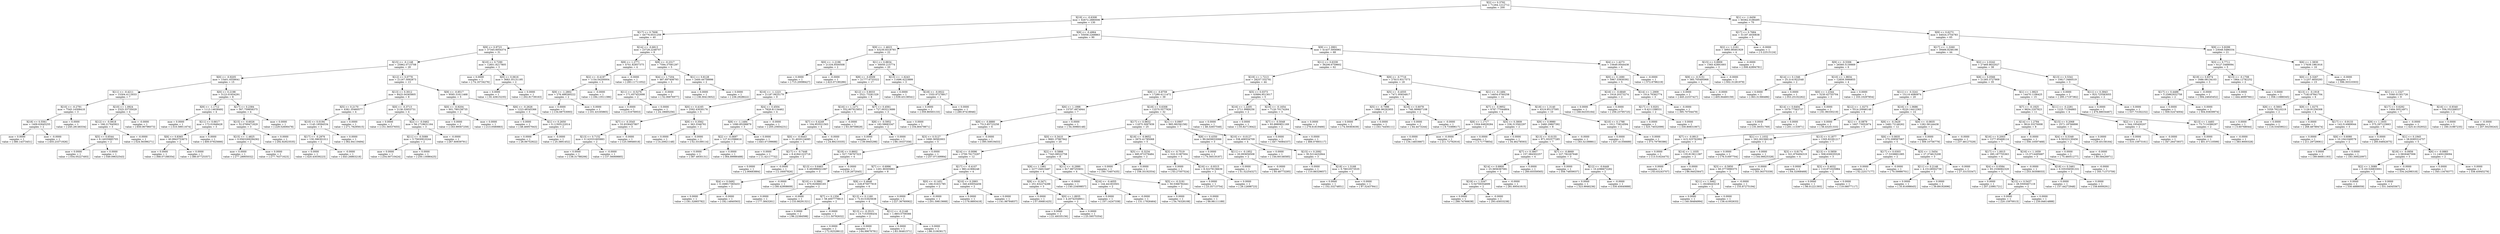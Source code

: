 digraph Tree {
0 [label="X[2] <= 0.3792\nmse = 71264.1212712\nsamples = 200", shape="box"] ;
1 [label="X[19] <= -0.6308\nmse = 62672.2880006\nsamples = 130", shape="box"] ;
0 -> 1 ;
2 [label="X[17] <= 0.7608\nmse = 44776.6531259\nsamples = 40", shape="box"] ;
1 -> 2 ;
3 [label="X[9] <= 0.9723\nmse = 37345.6054374\nsamples = 31", shape="box"] ;
2 -> 3 ;
4 [label="X[15] <= -0.1148\nmse = 25962.0715708\nsamples = 28", shape="box"] ;
3 -> 4 ;
5 [label="X[0] <= -0.9205\nmse = 15401.6559041\nsamples = 15", shape="box"] ;
4 -> 5 ;
6 [label="X[11] <= -0.4211\nmse = 15304.4113033\nsamples = 7", shape="box"] ;
5 -> 6 ;
7 [label="X[10] <= -0.2791\nmse = 7545.14308418\nsamples = 3", shape="box"] ;
6 -> 7 ;
8 [label="X[18] <= 0.5561\nmse = 1409.62645255\nsamples = 2", shape="box"] ;
7 -> 8 ;
9 [label="mse = 0.0000\nsamples = 1\nvalue = [-380.14373451]", shape="box"] ;
8 -> 9 ;
10 [label="mse = -0.0000\nsamples = 1\nvalue = [-455.23371926]", shape="box"] ;
8 -> 10 ;
11 [label="mse = 0.0000\nsamples = 1\nvalue = [-245.28146334]", shape="box"] ;
7 -> 11 ;
12 [label="X[10] <= 1.0924\nmse = 2325.33735029\nsamples = 4", shape="box"] ;
6 -> 12 ;
13 [label="X[12] <= -0.0818\nmse = 166.217645921\nsamples = 3", shape="box"] ;
12 -> 13 ;
14 [label="X[5] <= 0.6544\nmse = 6.14035885705\nsamples = 2", shape="box"] ;
13 -> 14 ;
15 [label="mse = 0.0000\nsamples = 1\nvalue = [-554.05227493]", shape="box"] ;
14 -> 15 ;
16 [label="mse = 0.0000\nsamples = 1\nvalue = [-549.09632543]", shape="box"] ;
14 -> 16 ;
17 [label="mse = -0.0000\nsamples = 1\nvalue = [-524.56396271]", shape="box"] ;
13 -> 17 ;
18 [label="mse = -0.0000\nsamples = 1\nvalue = [-650.90796073]", shape="box"] ;
12 -> 18 ;
19 [label="X[0] <= 0.2198\nmse = 3123.01654291\nsamples = 8", shape="box"] ;
5 -> 19 ;
20 [label="X[9] <= -1.1712\nmse = 1113.14638492\nsamples = 4", shape="box"] ;
19 -> 20 ;
21 [label="mse = 0.0000\nsamples = 1\nvalue = [-310.58911674]", shape="box"] ;
20 -> 21 ;
22 [label="X[11] <= 0.6617\nmse = 173.01848428\nsamples = 3", shape="box"] ;
20 -> 22 ;
23 [label="X[6] <= 0.8365\nmse = 40.9943753673\nsamples = 2", shape="box"] ;
22 -> 23 ;
24 [label="mse = 0.0000\nsamples = 1\nvalue = [-368.07188354]", shape="box"] ;
23 -> 24 ;
25 [label="mse = 0.0000\nsamples = 1\nvalue = [-380.87725357]", shape="box"] ;
23 -> 25 ;
26 [label="mse = 0.0000\nsamples = 1\nvalue = [-400.07925666]", shape="box"] ;
22 -> 26 ;
27 [label="X[17] <= 0.2384\nmse = 567.759858375\nsamples = 4", shape="box"] ;
19 -> 27 ;
28 [label="X[15] <= -0.6026\nmse = 52.0769471829\nsamples = 3", shape="box"] ;
27 -> 28 ;
29 [label="X[15] <= -1.4825\nmse = 0.0563269294362\nsamples = 2", shape="box"] ;
28 -> 29 ;
30 [label="mse = 0.0000\nsamples = 1\nvalue = [-277.28905032]", shape="box"] ;
29 -> 30 ;
31 [label="mse = 0.0000\nsamples = 1\nvalue = [-277.76371623]", shape="box"] ;
29 -> 31 ;
32 [label="mse = 0.0000\nsamples = 1\nvalue = [-292.82923535]", shape="box"] ;
28 -> 32 ;
33 [label="mse = 0.0000\nsamples = 1\nvalue = [-229.52606478]", shape="box"] ;
27 -> 33 ;
34 [label="X[12] <= 0.0778\nmse = 21167.3092873\nsamples = 13", shape="box"] ;
4 -> 34 ;
35 [label="X[13] <= 0.3012\nmse = 8425.04365805\nsamples = 8", shape="box"] ;
34 -> 35 ;
36 [label="X[5] <= 0.2170\nmse = 4381.35460577\nsamples = 4", shape="box"] ;
35 -> 36 ;
37 [label="X[10] <= 0.0194\nmse = 1145.18594534\nsamples = 3", shape="box"] ;
36 -> 37 ;
38 [label="X[17] <= -0.2976\nmse = 130.396301011\nsamples = 2", shape="box"] ;
37 -> 38 ;
39 [label="mse = 0.0000\nsamples = 1\nvalue = [-420.43039223]", shape="box"] ;
38 -> 39 ;
40 [label="mse = -0.0000\nsamples = 1\nvalue = [-443.26863218]", shape="box"] ;
38 -> 40 ;
41 [label="mse = 0.0000\nsamples = 1\nvalue = [-362.84119494]", shape="box"] ;
37 -> 41 ;
42 [label="mse = 0.0000\nsamples = 1\nvalue = [-271.78295615]", shape="box"] ;
36 -> 42 ;
43 [label="X[0] <= -0.3713\nmse = 2136.32653731\nsamples = 4", shape="box"] ;
35 -> 43 ;
44 [label="mse = 0.0000\nsamples = 1\nvalue = [-151.56537655]", shape="box"] ;
43 -> 44 ;
45 [label="X[2] <= -0.0462\nmse = 56.1718631164\nsamples = 3", shape="box"] ;
43 -> 45 ;
46 [label="X[11] <= -0.5089\nmse = 3.75630910244\nsamples = 2", shape="box"] ;
45 -> 46 ;
47 [label="mse = 0.0000\nsamples = 1\nvalue = [-254.00710424]", shape="box"] ;
46 -> 47 ;
48 [label="mse = 0.0000\nsamples = 1\nvalue = [-250.13086425]", shape="box"] ;
46 -> 48 ;
49 [label="mse = -0.0000\nsamples = 1\nvalue = [-267.60939791]", shape="box"] ;
45 -> 49 ;
50 [label="X[9] <= -0.8517\nmse = 9595.31611468\nsamples = 5", shape="box"] ;
34 -> 50 ;
51 [label="X[0] <= -0.9204\nmse = 601.780158735\nsamples = 2", shape="box"] ;
50 -> 51 ;
52 [label="mse = 0.0000\nsamples = 1\nvalue = [-163.99567259]", shape="box"] ;
51 -> 52 ;
53 [label="mse = 0.0000\nsamples = 1\nvalue = [-213.0580883]", shape="box"] ;
51 -> 53 ;
54 [label="X[6] <= -0.2626\nmse = 1223.48345366\nsamples = 3", shape="box"] ;
50 -> 54 ;
55 [label="mse = 0.0000\nsamples = 1\nvalue = [-48.46957643]", shape="box"] ;
54 -> 55 ;
56 [label="X[1] <= 0.2650\nmse = 0.11505122014\nsamples = 2", shape="box"] ;
54 -> 56 ;
57 [label="mse = 0.0000\nsamples = 1\nvalue = [ 26.06752922]", shape="box"] ;
56 -> 57 ;
58 [label="mse = -0.0000\nsamples = 1\nvalue = [ 25.3891452]", shape="box"] ;
56 -> 58 ;
59 [label="X[10] <= 0.7290\nmse = 12851.8217805\nsamples = 3", shape="box"] ;
3 -> 59 ;
60 [label="mse = 0.0000\nsamples = 1\nvalue = [-74.16734276]", shape="box"] ;
59 -> 60 ;
61 [label="X[0] <= 0.0616\nmse = 3683.35131195\nsamples = 2", shape="box"] ;
59 -> 61 ;
62 [label="mse = 0.0000\nsamples = 1\nvalue = [ 81.43615235]", shape="box"] ;
61 -> 62 ;
63 [label="mse = 0.0000\nsamples = 1\nvalue = [ 202.81739163]", shape="box"] ;
61 -> 63 ;
64 [label="X[14] <= -0.6813\nmse = 23728.2248707\nsamples = 9", shape="box"] ;
2 -> 64 ;
65 [label="X[8] <= 1.2771\nmse = 4701.82857375\nsamples = 4", shape="box"] ;
64 -> 65 ;
66 [label="X[2] <= -0.4197\nmse = 1154.54200004\nsamples = 3", shape="box"] ;
65 -> 66 ;
67 [label="X[9] <= -1.2802\nmse = 276.488260222\nsamples = 2", shape="box"] ;
66 -> 67 ;
68 [label="mse = 0.0000\nsamples = 1\nvalue = [-134.68753093]", shape="box"] ;
67 -> 68 ;
69 [label="mse = 0.0000\nsamples = 1\nvalue = [-101.43165865]", shape="box"] ;
67 -> 69 ;
70 [label="mse = -0.0000\nsamples = 1\nvalue = [-184.13511386]", shape="box"] ;
66 -> 70 ;
71 [label="mse = -0.0000\nsamples = 1\nvalue = [-283.11711052]", shape="box"] ;
65 -> 71 ;
72 [label="X[8] <= -0.2317\nmse = 7594.37091297\nsamples = 5", shape="box"] ;
64 -> 72 ;
73 [label="X[4] <= 1.7204\nmse = 487.697408793\nsamples = 3", shape="box"] ;
72 -> 73 ;
74 [label="X[11] <= -0.5276\nmse = 171.657452698\nsamples = 2", shape="box"] ;
73 -> 74 ;
75 [label="mse = 0.0000\nsamples = 1\nvalue = [-2.01676953]", shape="box"] ;
74 -> 75 ;
76 [label="mse = 0.0000\nsamples = 1\nvalue = [ 24.18685256]", shape="box"] ;
74 -> 76 ;
77 [label="mse = -0.0000\nsamples = 1\nvalue = [ 52.06876977]", shape="box"] ;
73 -> 77 ;
78 [label="X[1] <= 0.8128\nmse = 2400.44758996\nsamples = 2", shape="box"] ;
72 -> 78 ;
79 [label="mse = 0.0000\nsamples = 1\nvalue = [ 138.30413652]", shape="box"] ;
78 -> 79 ;
80 [label="mse = 0.0000\nsamples = 1\nvalue = [ 236.2928622]", shape="box"] ;
78 -> 80 ;
81 [label="X[8] <= -0.4964\nmse = 55058.2268863\nsamples = 90", shape="box"] ;
1 -> 81 ;
82 [label="X[9] <= -1.4623\nmse = 43230.8318793\nsamples = 22", shape="box"] ;
81 -> 82 ;
83 [label="X[0] <= -1.2196\nmse = 21334.8500508\nsamples = 2", shape="box"] ;
82 -> 83 ;
84 [label="mse = 0.0000\nsamples = 1\nvalue = [-715.20098427]", shape="box"] ;
83 -> 84 ;
85 [label="mse = -0.0000\nsamples = 1\nvalue = [-423.07190286]", shape="box"] ;
83 -> 85 ;
86 [label="X[1] <= 0.8834\nmse = 30050.215774\nsamples = 20", shape="box"] ;
82 -> 86 ;
87 [label="X[8] <= -0.8509\nmse = 21777.6733322\nsamples = 17", shape="box"] ;
86 -> 87 ;
88 [label="X[16] <= -1.1223\nmse = 21187.0625179\nsamples = 9", shape="box"] ;
87 -> 88 ;
89 [label="X[0] <= 0.4165\nmse = 2592.43030176\nsamples = 5", shape="box"] ;
88 -> 89 ;
90 [label="X[7] <= -0.3545\nmse = 33.9336457807\nsamples = 3", shape="box"] ;
89 -> 90 ;
91 [label="X[13] <= 0.7152\nmse = 0.143331605883\nsamples = 2", shape="box"] ;
90 -> 91 ;
92 [label="mse = 0.0000\nsamples = 1\nvalue = [-138.31788206]", shape="box"] ;
91 -> 92 ;
93 [label="mse = -0.0000\nsamples = 1\nvalue = [-137.56069885]", shape="box"] ;
91 -> 93 ;
94 [label="mse = -0.0000\nsamples = 1\nvalue = [-125.59946018]", shape="box"] ;
90 -> 94 ;
95 [label="X[9] <= 0.3562\nmse = 363.3346761\nsamples = 2", shape="box"] ;
89 -> 95 ;
96 [label="mse = 0.0000\nsamples = 1\nvalue = [-14.20921148]", shape="box"] ;
95 -> 96 ;
97 [label="mse = -0.0000\nsamples = 1\nvalue = [-52.33189114]", shape="box"] ;
95 -> 97 ;
98 [label="X[4] <= 0.4504\nmse = 7828.81134462\nsamples = 4", shape="box"] ;
88 -> 98 ;
99 [label="X[8] <= -1.1484\nmse = 1090.85298879\nsamples = 3", shape="box"] ;
98 -> 99 ;
100 [label="X[2] <= -0.0697\nmse = 127.612586616\nsamples = 2", shape="box"] ;
99 -> 100 ;
101 [label="mse = 0.0000\nsamples = 1\nvalue = [-387.4930131]", shape="box"] ;
100 -> 101 ;
102 [label="mse = 0.0000\nsamples = 1\nvalue = [-364.89986488]", shape="box"] ;
100 -> 102 ;
103 [label="mse = 0.0000\nsamples = 1\nvalue = [-443.47199688]", shape="box"] ;
99 -> 103 ;
104 [label="mse = -0.0000\nsamples = 1\nvalue = [-205.25604231]", shape="box"] ;
98 -> 104 ;
105 [label="X[12] <= 0.8033\nmse = 2521.73281329\nsamples = 8", shape="box"] ;
87 -> 105 ;
106 [label="X[16] <= 1.1271\nmse = 552.807915853\nsamples = 5", shape="box"] ;
105 -> 106 ;
107 [label="X[7] <= 0.4249\nmse = 104.953521563\nsamples = 4", shape="box"] ;
106 -> 107 ;
108 [label="X[0] <= -0.6443\nmse = 31.4020124085\nsamples = 3", shape="box"] ;
107 -> 108 ;
109 [label="mse = 0.0000\nsamples = 1\nvalue = [ 11.42117732]", shape="box"] ;
108 -> 109 ;
110 [label="X[17] <= -0.7448\nmse = 6.41841223716\nsamples = 2", shape="box"] ;
108 -> 110 ;
111 [label="mse = 0.0000\nsamples = 1\nvalue = [ 2.90683884]", shape="box"] ;
110 -> 111 ;
112 [label="mse = -0.0000\nsamples = 1\nvalue = [-2.16007826]", shape="box"] ;
110 -> 112 ;
113 [label="mse = -0.0000\nsamples = 1\nvalue = [ 24.89210335]", shape="box"] ;
107 -> 113 ;
114 [label="mse = -0.0000\nsamples = 1\nvalue = [ 63.39708829]", shape="box"] ;
106 -> 114 ;
115 [label="X[7] <= 0.4561\nmse = 727.003213686\nsamples = 3", shape="box"] ;
105 -> 115 ;
116 [label="X[8] <= -0.5952\nmse = 183.58683347\nsamples = 2", shape="box"] ;
115 -> 116 ;
117 [label="mse = 0.0000\nsamples = 1\nvalue = [-39.0945298]", shape="box"] ;
116 -> 117 ;
118 [label="mse = 0.0000\nsamples = 1\nvalue = [-66.19337358]", shape="box"] ;
116 -> 118 ;
119 [label="mse = 0.0000\nsamples = 1\nvalue = [-104.80479871]", shape="box"] ;
115 -> 119 ;
120 [label="X[13] <= -1.6243\nmse = 11696.4223899\nsamples = 3", shape="box"] ;
86 -> 120 ;
121 [label="mse = 0.0000\nsamples = 1\nvalue = [-539.43138541]", shape="box"] ;
120 -> 121 ;
122 [label="X[18] <= -0.0022\nmse = 1555.97278917\nsamples = 2", shape="box"] ;
120 -> 122 ;
123 [label="mse = 0.0000\nsamples = 1\nvalue = [-359.86583133]", shape="box"] ;
122 -> 123 ;
124 [label="mse = 0.0000\nsamples = 1\nvalue = [-280.97418946]", shape="box"] ;
122 -> 124 ;
125 [label="X[9] <= 1.0901\nmse = 41437.5956961\nsamples = 68", shape="box"] ;
81 -> 125 ;
126 [label="X[11] <= 0.6339\nmse = 36206.6759602\nsamples = 62", shape="box"] ;
125 -> 126 ;
127 [label="X[19] <= 1.7213\nmse = 28257.532781\nsamples = 44", shape="box"] ;
126 -> 127 ;
128 [label="X[9] <= -0.8759\nmse = 17289.4111472\nsamples = 39", shape="box"] ;
127 -> 128 ;
129 [label="X[6] <= 1.1998\nmse = 15707.4974944\nsamples = 7", shape="box"] ;
128 -> 129 ;
130 [label="X[9] <= -0.8880\nmse = 7513.85723258\nsamples = 6", shape="box"] ;
129 -> 130 ;
131 [label="X[3] <= 0.5127\nmse = 1690.36582003\nsamples = 5", shape="box"] ;
130 -> 131 ;
132 [label="X[18] <= 0.8602\nmse = 527.736767323\nsamples = 4", shape="box"] ;
131 -> 132 ;
133 [label="X[13] <= 0.6463\nmse = 0.492996021087\nsamples = 3", shape="box"] ;
132 -> 133 ;
134 [label="X[4] <= 0.0492\nmse = 0.168817365433\nsamples = 2", shape="box"] ;
133 -> 134 ;
135 [label="mse = 0.0000\nsamples = 1\nvalue = [-181.32665782]", shape="box"] ;
134 -> 135 ;
136 [label="mse = -0.0000\nsamples = 1\nvalue = [-182.14840563]", shape="box"] ;
134 -> 136 ;
137 [label="mse = -0.0000\nsamples = 1\nvalue = [-180.42908609]", shape="box"] ;
133 -> 137 ;
138 [label="mse = -0.0000\nsamples = 1\nvalue = [-128.2672045]", shape="box"] ;
132 -> 138 ;
139 [label="mse = 0.0000\nsamples = 1\nvalue = [-257.07149984]", shape="box"] ;
131 -> 139 ;
140 [label="mse = -0.0000\nsamples = 1\nvalue = [-395.50919453]", shape="box"] ;
130 -> 140 ;
141 [label="mse = 0.0000\nsamples = 1\nvalue = [ 54.30960148]", shape="box"] ;
129 -> 141 ;
142 [label="X[18] <= 0.6308\nmse = 12570.5577926\nsamples = 32", shape="box"] ;
128 -> 142 ;
143 [label="X[17] <= 0.9832\nmse = 11875.3097939\nsamples = 25", shape="box"] ;
142 -> 143 ;
144 [label="X[0] <= 0.3410\nmse = 9681.37967942\nsamples = 20", shape="box"] ;
143 -> 144 ;
145 [label="X[14] <= -0.0096\nmse = 2700.76173297\nsamples = 12", shape="box"] ;
144 -> 145 ;
146 [label="X[7] <= -0.6996\nmse = 1201.90305883\nsamples = 8", shape="box"] ;
145 -> 146 ;
147 [label="X[10] <= 0.3862\nmse = 470.920660165\nsamples = 2", shape="box"] ;
146 -> 147 ;
148 [label="mse = 0.0000\nsamples = 1\nvalue = [-177.3843261]", shape="box"] ;
147 -> 148 ;
149 [label="mse = -0.0000\nsamples = 1\nvalue = [-133.98291321]", shape="box"] ;
147 -> 149 ;
150 [label="X[8] <= 0.4846\nmse = 228.875977919\nsamples = 6", shape="box"] ;
146 -> 150 ;
151 [label="X[7] <= 0.1356\nmse = 58.4007779813\nsamples = 2", shape="box"] ;
150 -> 151 ;
152 [label="mse = 0.0000\nsamples = 1\nvalue = [-96.22384598]", shape="box"] ;
151 -> 152 ;
153 [label="mse = -0.0000\nsamples = 1\nvalue = [-111.50792632]", shape="box"] ;
151 -> 153 ;
154 [label="X[13] <= 0.1160\nmse = 72.6131825638\nsamples = 4", shape="box"] ;
150 -> 154 ;
155 [label="X[13] <= -0.3515\nmse = 15.7153506434\nsamples = 2", shape="box"] ;
154 -> 155 ;
156 [label="mse = 0.0000\nsamples = 1\nvalue = [-72.92528612]", shape="box"] ;
155 -> 156 ;
157 [label="mse = 0.0000\nsamples = 1\nvalue = [-64.99676781]", shape="box"] ;
155 -> 157 ;
158 [label="X[11] <= -0.2148\nmse = 1.88515709366\nsamples = 2", shape="box"] ;
154 -> 158 ;
159 [label="mse = 0.0000\nsamples = 1\nvalue = [-83.56461571]", shape="box"] ;
158 -> 159 ;
160 [label="mse = 0.0000\nsamples = 1\nvalue = [-86.31063617]", shape="box"] ;
158 -> 160 ;
161 [label="X[17] <= -0.4107\nmse = 983.41906248\nsamples = 4", shape="box"] ;
145 -> 161 ;
162 [label="X[0] <= -0.1451\nmse = 166.01631785\nsamples = 2", shape="box"] ;
161 -> 162 ;
163 [label="mse = 0.0000\nsamples = 1\nvalue = [-227.36760062]", shape="box"] ;
162 -> 163 ;
164 [label="mse = -0.0000\nsamples = 1\nvalue = [-201.59813668]", shape="box"] ;
162 -> 164 ;
165 [label="X[10] <= 0.2993\nmse = 340.430054456\nsamples = 2", shape="box"] ;
161 -> 165 ;
166 [label="mse = 0.0000\nsamples = 1\nvalue = [-178.8893418]", shape="box"] ;
165 -> 166 ;
167 [label="mse = 0.0000\nsamples = 1\nvalue = [-141.98784837]", shape="box"] ;
165 -> 167 ;
168 [label="X[2] <= -0.5866\nmse = 7343.08522758\nsamples = 8", shape="box"] ;
144 -> 168 ;
169 [label="X[8] <= 1.1981\nmse = 2277.04915487\nsamples = 4", shape="box"] ;
168 -> 169 ;
170 [label="X[8] <= -0.3471\nmse = 251.632274288\nsamples = 3", shape="box"] ;
169 -> 170 ;
171 [label="mse = 0.0000\nsamples = 1\nvalue = [-57.00681425]", shape="box"] ;
170 -> 171 ;
172 [label="X[0] <= 1.8935\nmse = 4.20742548911\nsamples = 2", shape="box"] ;
170 -> 172 ;
173 [label="mse = 0.0000\nsamples = 1\nvalue = [-21.49335156]", shape="box"] ;
172 -> 173 ;
174 [label="mse = 0.0000\nsamples = 1\nvalue = [-25.59575354]", shape="box"] ;
172 -> 174 ;
175 [label="mse = -0.0000\nsamples = 1\nvalue = [-140.23409857]", shape="box"] ;
169 -> 175 ;
176 [label="X[11] <= -0.2990\nmse = 917.987255831\nsamples = 4", shape="box"] ;
168 -> 176 ;
177 [label="X[16] <= -0.4055\nmse = 144.441833501\nsamples = 2", shape="box"] ;
176 -> 177 ;
178 [label="mse = 0.0000\nsamples = 1\nvalue = [ 107.14247338]", shape="box"] ;
177 -> 178 ;
179 [label="mse = -0.0000\nsamples = 1\nvalue = [ 131.17926464]", shape="box"] ;
177 -> 179 ;
180 [label="X[5] <= -0.3191\nmse = 50.5366782441\nsamples = 2", shape="box"] ;
176 -> 180 ;
181 [label="mse = 0.0000\nsamples = 1\nvalue = [ 54.76328108]", shape="box"] ;
180 -> 181 ;
182 [label="mse = 0.0000\nsamples = 1\nvalue = [ 68.98111189]", shape="box"] ;
180 -> 182 ;
183 [label="X[18] <= -0.9652\nmse = 2670.41785068\nsamples = 5", shape="box"] ;
143 -> 183 ;
184 [label="X[5] <= -0.3234\nmse = 685.972378484\nsamples = 2", shape="box"] ;
183 -> 184 ;
185 [label="mse = 0.0000\nsamples = 1\nvalue = [ 160.73407435]", shape="box"] ;
184 -> 185 ;
186 [label="mse = 0.0000\nsamples = 1\nvalue = [ 108.35192554]", shape="box"] ;
184 -> 186 ;
187 [label="X[3] <= -0.7519\nmse = 310.31387004\nsamples = 3", shape="box"] ;
183 -> 187 ;
188 [label="mse = 0.0000\nsamples = 1\nvalue = [ 63.27507524]", shape="box"] ;
187 -> 188 ;
189 [label="X[16] <= -0.9315\nmse = 8.32279136639\nsamples = 2", shape="box"] ;
187 -> 189 ;
190 [label="mse = 0.0000\nsamples = 1\nvalue = [ 23.35713754]", shape="box"] ;
189 -> 190 ;
191 [label="mse = 0.0000\nsamples = 1\nvalue = [ 29.12698723]", shape="box"] ;
189 -> 191 ;
192 [label="X[1] <= 0.0907\nmse = 885.082561582\nsamples = 7", shape="box"] ;
142 -> 192 ;
193 [label="X[8] <= 0.4350\nmse = 89.9459033066\nsamples = 3", shape="box"] ;
192 -> 193 ;
194 [label="mse = 0.0000\nsamples = 1\nvalue = [ 74.56519187]", shape="box"] ;
193 -> 194 ;
195 [label="X[11] <= -0.1952\nmse = 20.093656508\nsamples = 2", shape="box"] ;
193 -> 195 ;
196 [label="mse = 0.0000\nsamples = 1\nvalue = [ 51.52254327]", shape="box"] ;
195 -> 196 ;
197 [label="mse = -0.0000\nsamples = 1\nvalue = [ 60.48773295]", shape="box"] ;
195 -> 197 ;
198 [label="X[10] <= -0.0127\nmse = 338.406534709\nsamples = 4", shape="box"] ;
192 -> 198 ;
199 [label="mse = 0.0000\nsamples = 1\nvalue = [ 144.60146585]", shape="box"] ;
198 -> 199 ;
200 [label="X[15] <= 0.2092\nmse = 30.5214432844\nsamples = 3", shape="box"] ;
198 -> 200 ;
201 [label="mse = 0.0000\nsamples = 1\nvalue = [ 110.88329657]", shape="box"] ;
200 -> 201 ;
202 [label="X[18] <= 1.3168\nmse = 5.78010573535\nsamples = 2", shape="box"] ;
200 -> 202 ;
203 [label="mse = 0.0000\nsamples = 1\nvalue = [ 102.33274851]", shape="box"] ;
202 -> 203 ;
204 [label="mse = 0.0000\nsamples = 1\nvalue = [ 97.52437841]", shape="box"] ;
202 -> 204 ;
205 [label="X[5] <= 0.0373\nmse = 43994.9513017\nsamples = 5", shape="box"] ;
127 -> 205 ;
206 [label="X[16] <= 1.2205\nmse = 2711.9989256\nsamples = 2", shape="box"] ;
205 -> 206 ;
207 [label="mse = 0.0000\nsamples = 1\nvalue = [ 48.32657548]", shape="box"] ;
206 -> 207 ;
208 [label="mse = 0.0000\nsamples = 1\nvalue = [-55.82713642]", shape="box"] ;
206 -> 208 ;
209 [label="X[10] <= -0.1654\nmse = 7120.70174264\nsamples = 3", shape="box"] ;
205 -> 209 ;
210 [label="X[7] <= -0.5048\nmse = 83.8880851169\nsamples = 2", shape="box"] ;
209 -> 210 ;
211 [label="mse = 0.0000\nsamples = 1\nvalue = [ 447.76084337]", shape="box"] ;
210 -> 211 ;
212 [label="mse = 0.0000\nsamples = 1\nvalue = [ 466.07893117]", shape="box"] ;
210 -> 212 ;
213 [label="mse = 0.0000\nsamples = 1\nvalue = [ 278.61819466]", shape="box"] ;
209 -> 213 ;
214 [label="X[9] <= -0.7716\nmse = 27815.9317573\nsamples = 18", shape="box"] ;
126 -> 214 ;
215 [label="X[5] <= -0.4555\nmse = 7471.95834817\nsamples = 4", shape="box"] ;
214 -> 215 ;
216 [label="X[5] <= -0.7096\nmse = 1986.96292955\nsamples = 2", shape="box"] ;
215 -> 216 ;
217 [label="mse = 0.0000\nsamples = 1\nvalue = [-74.59383639]", shape="box"] ;
216 -> 217 ;
218 [label="mse = 0.0000\nsamples = 1\nvalue = [-163.74456111]", shape="box"] ;
216 -> 218 ;
219 [label="X[16] <= 0.6078\nmse = 748.389807108\nsamples = 2", shape="box"] ;
215 -> 219 ;
220 [label="mse = 0.0000\nsamples = 1\nvalue = [ 64.4473244]", shape="box"] ;
219 -> 220 ;
221 [label="mse = -0.0000\nsamples = 1\nvalue = [ 9.73389617]", shape="box"] ;
219 -> 221 ;
222 [label="X[1] <= -0.1484\nmse = 14654.0760258\nsamples = 14", shape="box"] ;
214 -> 222 ;
223 [label="X[7] <= -0.9952\nmse = 6787.77044804\nsamples = 4", shape="box"] ;
222 -> 223 ;
224 [label="X[8] <= 1.1717\nmse = 1504.64829284\nsamples = 2", shape="box"] ;
223 -> 224 ;
225 [label="mse = 0.0000\nsamples = 1\nvalue = [ 134.14833667]", shape="box"] ;
224 -> 225 ;
226 [label="mse = -0.0000\nsamples = 1\nvalue = [ 211.72792916]", shape="box"] ;
224 -> 226 ;
227 [label="X[5] <= 0.3809\nmse = 236.313562297\nsamples = 2", shape="box"] ;
223 -> 227 ;
228 [label="mse = 0.0000\nsamples = 1\nvalue = [ 3.71779854]", shape="box"] ;
227 -> 228 ;
229 [label="mse = 0.0000\nsamples = 1\nvalue = [ 34.46278593]", shape="box"] ;
227 -> 229 ;
230 [label="X[18] <= 1.3140\nmse = 4319.95137595\nsamples = 10", shape="box"] ;
222 -> 230 ;
231 [label="X[9] <= 0.9980\nmse = 2480.29807392\nsamples = 8", shape="box"] ;
230 -> 231 ;
232 [label="X[13] <= -0.0155\nmse = 971.932577285\nsamples = 7", shape="box"] ;
231 -> 232 ;
233 [label="X[7] <= 0.3807\nmse = 157.384302257\nsamples = 4", shape="box"] ;
232 -> 233 ;
234 [label="X[14] <= 0.6800\nmse = 23.3656367081\nsamples = 3", shape="box"] ;
233 -> 234 ;
235 [label="X[19] <= 1.3347\nmse = 5.54759354699\nsamples = 2", shape="box"] ;
234 -> 235 ;
236 [label="mse = 0.0000\nsamples = 1\nvalue = [ 288.74766638]", shape="box"] ;
235 -> 236 ;
237 [label="mse = -0.0000\nsamples = 1\nvalue = [ 293.45833238]", shape="box"] ;
235 -> 237 ;
238 [label="mse = -0.0000\nsamples = 1\nvalue = [ 281.69541815]", shape="box"] ;
234 -> 238 ;
239 [label="mse = 0.0000\nsamples = 1\nvalue = [ 260.65559565]", shape="box"] ;
233 -> 239 ;
240 [label="X[7] <= -0.8669\nmse = 227.782267648\nsamples = 3", shape="box"] ;
232 -> 240 ;
241 [label="mse = 0.0000\nsamples = 1\nvalue = [ 358.74859037]", shape="box"] ;
240 -> 241 ;
242 [label="X[12] <= -0.6449\nmse = 10.4386672282\nsamples = 2", shape="box"] ;
240 -> 242 ;
243 [label="mse = 0.0000\nsamples = 1\nvalue = [ 323.9946236]", shape="box"] ;
242 -> 243 ;
244 [label="mse = -0.0000\nsamples = 1\nvalue = [ 330.45640888]", shape="box"] ;
242 -> 244 ;
245 [label="mse = -0.0000\nsamples = 1\nvalue = [ 183.32189861]", shape="box"] ;
231 -> 245 ;
246 [label="X[10] <= 0.1788\nmse = 1011.73814594\nsamples = 2", shape="box"] ;
230 -> 246 ;
247 [label="mse = 0.0000\nsamples = 1\nvalue = [ 437.41356689]", shape="box"] ;
246 -> 247 ;
248 [label="mse = 0.0000\nsamples = 1\nvalue = [ 373.79790386]", shape="box"] ;
246 -> 248 ;
249 [label="X[4] <= 1.4273\nmse = 15649.0044438\nsamples = 6", shape="box"] ;
125 -> 249 ;
250 [label="X[0] <= 0.1690\nmse = 5967.33930392\nsamples = 5", shape="box"] ;
249 -> 250 ;
251 [label="X[16] <= -0.6849\nmse = 1918.20373274\nsamples = 2", shape="box"] ;
250 -> 251 ;
252 [label="mse = 0.0000\nsamples = 1\nvalue = [ 168.64335164]", shape="box"] ;
251 -> 252 ;
253 [label="mse = 0.0000\nsamples = 1\nvalue = [ 256.23795725]", shape="box"] ;
251 -> 253 ;
254 [label="X[14] <= 1.2909\nmse = 1014.76362774\nsamples = 3", shape="box"] ;
250 -> 254 ;
255 [label="X[17] <= 0.9201\nmse = 6.4211298531\nsamples = 2", shape="box"] ;
254 -> 255 ;
256 [label="mse = 0.0000\nsamples = 1\nvalue = [ 325.74032099]", shape="box"] ;
255 -> 256 ;
257 [label="mse = 0.0000\nsamples = 1\nvalue = [ 330.80831067]", shape="box"] ;
255 -> 257 ;
258 [label="mse = -0.0000\nsamples = 1\nvalue = [ 395.70704479]", shape="box"] ;
254 -> 258 ;
259 [label="mse = -0.0000\nsamples = 1\nvalue = [ 572.6796219]", shape="box"] ;
249 -> 259 ;
260 [label="X[1] <= -1.6456\nmse = 60362.0186495\nsamples = 70", shape="box"] ;
0 -> 260 ;
261 [label="X[17] <= 0.7684\nmse = 31187.4030838\nsamples = 5", shape="box"] ;
260 -> 261 ;
262 [label="X[2] <= 1.2161\nmse = 4993.86461929\nsamples = 4", shape="box"] ;
261 -> 262 ;
263 [label="X[15] <= 0.8909\nmse = 1565.42891693\nsamples = 3", shape="box"] ;
262 -> 263 ;
264 [label="X[9] <= -0.5151\nmse = 385.705495968\nsamples = 2", shape="box"] ;
263 -> 264 ;
265 [label="mse = 0.0000\nsamples = 1\nvalue = [-445.22337427]", shape="box"] ;
264 -> 265 ;
266 [label="mse = -0.0000\nsamples = 1\nvalue = [-405.94460159]", shape="box"] ;
264 -> 266 ;
267 [label="mse = -0.0000\nsamples = 1\nvalue = [-502.31281979]", shape="box"] ;
263 -> 267 ;
268 [label="mse = -0.0000\nsamples = 1\nvalue = [-308.42894781]", shape="box"] ;
262 -> 268 ;
269 [label="mse = -0.0000\nsamples = 1\nvalue = [-3.22515124]", shape="box"] ;
261 -> 269 ;
270 [label="X[9] <= 0.6273\nmse = 44024.3754783\nsamples = 65", shape="box"] ;
260 -> 270 ;
271 [label="X[17] <= -1.3260\nmse = 39466.8246198\nsamples = 44", shape="box"] ;
270 -> 271 ;
272 [label="X[9] <= -0.5306\nmse = 26560.5130669\nsamples = 6", shape="box"] ;
271 -> 272 ;
273 [label="X[14] <= 0.1346\nmse = 25.3141922548\nsamples = 2", shape="box"] ;
272 -> 273 ;
274 [label="mse = 0.0000\nsamples = 1\nvalue = [-363.31366486]", shape="box"] ;
273 -> 274 ;
275 [label="mse = 0.0000\nsamples = 1\nvalue = [-353.25102262]", shape="box"] ;
273 -> 275 ;
276 [label="X[10] <= 1.9834\nmse = 12859.3066855\nsamples = 4", shape="box"] ;
272 -> 276 ;
277 [label="X[0] <= 1.2344\nmse = 3230.42755704\nsamples = 3", shape="box"] ;
276 -> 277 ;
278 [label="X[14] <= 0.6404\nmse = 1079.77563737\nsamples = 2", shape="box"] ;
277 -> 278 ;
279 [label="mse = 0.0000\nsamples = 1\nvalue = [-135.39351769]", shape="box"] ;
278 -> 279 ;
280 [label="mse = 0.0000\nsamples = 1\nvalue = [-201.1133971]", shape="box"] ;
278 -> 280 ;
281 [label="mse = 0.0000\nsamples = 1\nvalue = [-61.96330219]", shape="box"] ;
277 -> 281 ;
282 [label="mse = 0.0000\nsamples = 1\nvalue = [ 103.10297854]", shape="box"] ;
276 -> 282 ;
283 [label="X[2] <= 2.0242\nmse = 27469.8632027\nsamples = 38", shape="box"] ;
271 -> 283 ;
284 [label="X[8] <= 0.0566\nmse = 21385.3727909\nsamples = 35", shape="box"] ;
283 -> 284 ;
285 [label="X[11] <= -0.3241\nmse = 15110.4080974\nsamples = 20", shape="box"] ;
284 -> 285 ;
286 [label="X[12] <= -1.0273\nmse = 5514.20946148\nsamples = 6", shape="box"] ;
285 -> 286 ;
287 [label="mse = 0.0000\nsamples = 1\nvalue = [ 56.43201333]", shape="box"] ;
286 -> 287 ;
288 [label="X[1] <= -0.0879\nmse = 1607.73052674\nsamples = 5", shape="box"] ;
286 -> 288 ;
289 [label="X[7] <= -0.9913\nmse = 415.325762992\nsamples = 3", shape="box"] ;
288 -> 289 ;
290 [label="mse = 0.0000\nsamples = 1\nvalue = [-113.51624475]", shape="box"] ;
289 -> 290 ;
291 [label="X[14] <= 1.1035\nmse = 135.813611387\nsamples = 2", shape="box"] ;
289 -> 291 ;
292 [label="mse = 0.0000\nsamples = 1\nvalue = [-63.63243707]", shape="box"] ;
291 -> 292 ;
293 [label="mse = 0.0000\nsamples = 1\nvalue = [-86.94025647]", shape="box"] ;
291 -> 293 ;
294 [label="X[1] <= 1.1032\nmse = 263.262368149\nsamples = 2", shape="box"] ;
288 -> 294 ;
295 [label="mse = 0.0000\nsamples = 1\nvalue = [-176.51697704]", shape="box"] ;
294 -> 295 ;
296 [label="mse = 0.0000\nsamples = 1\nvalue = [-144.06625328]", shape="box"] ;
294 -> 296 ;
297 [label="X[16] <= 1.0686\nmse = 6220.14412363\nsamples = 14", shape="box"] ;
285 -> 297 ;
298 [label="X[8] <= -0.3429\nmse = 2482.72146262\nsamples = 12", shape="box"] ;
297 -> 298 ;
299 [label="X[13] <= 0.1877\nmse = 1305.82281217\nsamples = 7", shape="box"] ;
298 -> 299 ;
300 [label="X[3] <= 0.8174\nmse = 321.876494319\nsamples = 4", shape="box"] ;
299 -> 300 ;
301 [label="X[3] <= -0.5850\nmse = 60.3773990375\nsamples = 3", shape="box"] ;
300 -> 301 ;
302 [label="X[11] <= 1.3062\nmse = 1.18246443218\nsamples = 2", shape="box"] ;
301 -> 302 ;
303 [label="mse = 0.0000\nsamples = 1\nvalue = [ 140.58484994]", shape="box"] ;
302 -> 303 ;
304 [label="mse = 0.0000\nsamples = 1\nvalue = [ 138.41002633]", shape="box"] ;
302 -> 304 ;
305 [label="mse = -0.0000\nsamples = 1\nvalue = [ 155.87275194]", shape="box"] ;
301 -> 305 ;
306 [label="mse = -0.0000\nsamples = 1\nvalue = [ 183.36375339]", shape="box"] ;
300 -> 306 ;
307 [label="X[13] <= 0.5859\nmse = 508.630035526\nsamples = 3", shape="box"] ;
299 -> 307 ;
308 [label="mse = 0.0000\nsamples = 1\nvalue = [ 64.32068468]", shape="box"] ;
307 -> 308 ;
309 [label="X[3] <= 0.4032\nmse = 110.971025984\nsamples = 2", shape="box"] ;
307 -> 309 ;
310 [label="mse = 0.0000\nsamples = 1\nvalue = [ 98.01221393]", shape="box"] ;
309 -> 310 ;
311 [label="mse = 0.0000\nsamples = 1\nvalue = [ 119.08077117]", shape="box"] ;
309 -> 311 ;
312 [label="X[6] <= 0.0835\nmse = 270.208567067\nsamples = 5", shape="box"] ;
298 -> 312 ;
313 [label="X[17] <= 0.0303\nmse = 17.5338801085\nsamples = 2", shape="box"] ;
312 -> 313 ;
314 [label="mse = 0.0000\nsamples = 1\nvalue = [ 62.22517177]", shape="box"] ;
313 -> 314 ;
315 [label="mse = -0.0000\nsamples = 1\nvalue = [ 70.59986701]", shape="box"] ;
313 -> 315 ;
316 [label="X[3] <= -1.5454\nmse = 27.374615208\nsamples = 3", shape="box"] ;
312 -> 316 ;
317 [label="X[11] <= 0.2148\nmse = 4.15128502739\nsamples = 2", shape="box"] ;
316 -> 317 ;
318 [label="mse = 0.0000\nsamples = 1\nvalue = [ 35.81698645]", shape="box"] ;
317 -> 318 ;
319 [label="mse = 0.0000\nsamples = 1\nvalue = [ 39.89192696]", shape="box"] ;
317 -> 319 ;
320 [label="mse = -0.0000\nsamples = 1\nvalue = [ 27.33153347]", shape="box"] ;
316 -> 320 ;
321 [label="X[0] <= -0.0835\nmse = 1282.58144438\nsamples = 2", shape="box"] ;
297 -> 321 ;
322 [label="mse = 0.0000\nsamples = 1\nvalue = [ 309.10756779]", shape="box"] ;
321 -> 322 ;
323 [label="mse = -0.0000\nsamples = 1\nvalue = [ 237.48127529]", shape="box"] ;
321 -> 323 ;
324 [label="X[1] <= 1.0823\nmse = 14470.1106425\nsamples = 15", shape="box"] ;
284 -> 324 ;
325 [label="X[7] <= -0.1925\nmse = 9654.2207823\nsamples = 11", shape="box"] ;
324 -> 325 ;
326 [label="X[14] <= 1.2784\nmse = 3816.33270008\nsamples = 8", shape="box"] ;
325 -> 326 ;
327 [label="X[16] <= 0.2003\nmse = 1277.95468114\nsamples = 7", shape="box"] ;
326 -> 327 ;
328 [label="X[17] <= 1.0015\nmse = 285.187755363\nsamples = 4", shape="box"] ;
327 -> 328 ;
329 [label="X[4] <= 0.0584\nmse = 93.1536062329\nsamples = 3", shape="box"] ;
328 -> 329 ;
330 [label="mse = 0.0000\nsamples = 1\nvalue = [ 207.23981721]", shape="box"] ;
329 -> 330 ;
331 [label="X[15] <= 0.5437\nmse = 28.5500467119\nsamples = 2", shape="box"] ;
329 -> 331 ;
332 [label="mse = 0.0000\nsamples = 1\nvalue = [ 220.15970013]", shape="box"] ;
331 -> 332 ;
333 [label="mse = 0.0000\nsamples = 1\nvalue = [ 230.84614888]", shape="box"] ;
331 -> 333 ;
334 [label="mse = -0.0000\nsamples = 1\nvalue = [ 253.30308033]", shape="box"] ;
328 -> 334 ;
335 [label="X[16] <= 1.1659\nmse = 13.3714495687\nsamples = 3", shape="box"] ;
327 -> 335 ;
336 [label="X[18] <= 0.3461\nmse = 0.335356591331\nsamples = 2", shape="box"] ;
335 -> 336 ;
337 [label="mse = 0.0000\nsamples = 1\nvalue = [ 157.44272948]", shape="box"] ;
336 -> 337 ;
338 [label="mse = 0.0000\nsamples = 1\nvalue = [ 158.6009291]", shape="box"] ;
336 -> 338 ;
339 [label="mse = -0.0000\nsamples = 1\nvalue = [ 165.71373759]", shape="box"] ;
335 -> 339 ;
340 [label="mse = -0.0000\nsamples = 1\nvalue = [ 356.10597468]", shape="box"] ;
326 -> 340 ;
341 [label="X[15] <= 0.2068\nmse = 2571.18766898\nsamples = 3", shape="box"] ;
325 -> 341 ;
342 [label="X[4] <= 0.5348\nmse = 6.56322130456\nsamples = 2", shape="box"] ;
341 -> 342 ;
343 [label="mse = 0.0000\nsamples = 1\nvalue = [ 75.46051277]", shape="box"] ;
342 -> 343 ;
344 [label="mse = -0.0000\nsamples = 1\nvalue = [ 80.58426971]", shape="box"] ;
342 -> 344 ;
345 [label="mse = 0.0000\nsamples = 1\nvalue = [-29.45158164]", shape="box"] ;
341 -> 345 ;
346 [label="X[11] <= -0.2281\nmse = 1225.71294883\nsamples = 4", shape="box"] ;
324 -> 346 ;
347 [label="X[2] <= 1.4116\nmse = 344.195400207\nsamples = 2", shape="box"] ;
346 -> 347 ;
348 [label="mse = 0.0000\nsamples = 1\nvalue = [ 310.15973161]", shape="box"] ;
347 -> 348 ;
349 [label="mse = -0.0000\nsamples = 1\nvalue = [ 347.26473937]", shape="box"] ;
347 -> 349 ;
350 [label="X[13] <= 1.4483\nmse = 73.7114386297\nsamples = 2", shape="box"] ;
346 -> 350 ;
351 [label="mse = 0.0000\nsamples = 1\nvalue = [ 401.07110599]", shape="box"] ;
350 -> 351 ;
352 [label="mse = -0.0000\nsamples = 1\nvalue = [ 383.9000328]", shape="box"] ;
350 -> 352 ;
353 [label="X[13] <= 0.5341\nmse = 10617.3460519\nsamples = 3", shape="box"] ;
283 -> 353 ;
354 [label="mse = 0.0000\nsamples = 1\nvalue = [ 295.17197382]", shape="box"] ;
353 -> 354 ;
355 [label="X[11] <= 0.3943\nmse = 925.725583055\nsamples = 2", shape="box"] ;
353 -> 355 ;
356 [label="mse = 0.0000\nsamples = 1\nvalue = [ 476.88034467]", shape="box"] ;
355 -> 356 ;
357 [label="mse = 0.0000\nsamples = 1\nvalue = [ 537.73182232]", shape="box"] ;
355 -> 357 ;
358 [label="X[9] <= 0.8299\nmse = 23048.5486334\nsamples = 21", shape="box"] ;
270 -> 358 ;
359 [label="X[3] <= 0.7711\nmse = 6127.5489094\nsamples = 5", shape="box"] ;
358 -> 359 ;
360 [label="X[19] <= 0.8374\nmse = 1686.08134103\nsamples = 3", shape="box"] ;
359 -> 360 ;
361 [label="X[17] <= 0.4488\nmse = 5.25862932758\nsamples = 2", shape="box"] ;
360 -> 361 ;
362 [label="mse = 0.0000\nsamples = 1\nvalue = [ 509.52474004]", shape="box"] ;
361 -> 362 ;
363 [label="mse = 0.0000\nsamples = 1\nvalue = [ 504.93839974]", shape="box"] ;
361 -> 363 ;
364 [label="mse = -0.0000\nsamples = 1\nvalue = [ 594.24645452]", shape="box"] ;
360 -> 364 ;
365 [label="X[13] <= -0.1708\nmse = 1864.12782252\nsamples = 2", shape="box"] ;
359 -> 365 ;
366 [label="mse = 0.0000\nsamples = 1\nvalue = [ 444.46997661]", shape="box"] ;
365 -> 366 ;
367 [label="mse = 0.0000\nsamples = 1\nvalue = [ 358.11888345]", shape="box"] ;
365 -> 367 ;
368 [label="X[6] <= 1.3830\nmse = 17639.1961916\nsamples = 16", shape="box"] ;
358 -> 368 ;
369 [label="X[0] <= 0.3267\nmse = 11257.4650293\nsamples = 15", shape="box"] ;
368 -> 369 ;
370 [label="X[13] <= -0.1918\nmse = 7183.87841704\nsamples = 6", shape="box"] ;
369 -> 370 ;
371 [label="X[8] <= -0.5601\nmse = 3359.76210219\nsamples = 2", shape="box"] ;
370 -> 371 ;
372 [label="mse = 0.0000\nsamples = 1\nvalue = [ 0.60768044]", shape="box"] ;
371 -> 372 ;
373 [label="mse = 0.0000\nsamples = 1\nvalue = [ 116.53459021]", shape="box"] ;
371 -> 373 ;
374 [label="X[9] <= 1.0275\nmse = 1126.91256308\nsamples = 4", shape="box"] ;
370 -> 374 ;
375 [label="mse = 0.0000\nsamples = 1\nvalue = [ 268.48789474]", shape="box"] ;
374 -> 375 ;
376 [label="X[17] <= -0.9133\nmse = 143.514969044\nsamples = 3", shape="box"] ;
374 -> 376 ;
377 [label="mse = 0.0000\nsamples = 1\nvalue = [ 211.29729061]", shape="box"] ;
376 -> 377 ;
378 [label="X[6] <= 0.6080\nmse = 10.1041049579\nsamples = 2", shape="box"] ;
376 -> 378 ;
379 [label="mse = 0.0000\nsamples = 1\nvalue = [ 189.66661193]", shape="box"] ;
378 -> 379 ;
380 [label="mse = 0.0000\nsamples = 1\nvalue = [ 183.30922097]", shape="box"] ;
378 -> 380 ;
381 [label="X[1] <= 1.1327\nmse = 5580.01301726\nsamples = 9", shape="box"] ;
369 -> 381 ;
382 [label="X[17] <= 0.6292\nmse = 1494.30514971\nsamples = 7", shape="box"] ;
381 -> 382 ;
383 [label="X[9] <= 1.1655\nmse = 375.297123663\nsamples = 6", shape="box"] ;
382 -> 383 ;
384 [label="mse = 0.0000\nsamples = 1\nvalue = [ 285.64842675]", shape="box"] ;
383 -> 384 ;
385 [label="X[1] <= 0.1945\nmse = 28.9285314757\nsamples = 5", shape="box"] ;
383 -> 385 ;
386 [label="X[18] <= -0.0956\nmse = 2.5826467006\nsamples = 3", shape="box"] ;
385 -> 386 ;
387 [label="X[2] <= 1.3089\nmse = 0.181326833001\nsamples = 2", shape="box"] ;
386 -> 387 ;
388 [label="mse = 0.0000\nsamples = 1\nvalue = [ 330.4888059]", shape="box"] ;
387 -> 388 ;
389 [label="mse = 0.0000\nsamples = 1\nvalue = [ 331.34045567]", shape="box"] ;
387 -> 389 ;
390 [label="mse = -0.0000\nsamples = 1\nvalue = [ 334.24298318]", shape="box"] ;
386 -> 390 ;
391 [label="X[6] <= -0.0883\nmse = 11.1400109094\nsamples = 2", shape="box"] ;
385 -> 391 ;
392 [label="mse = 0.0000\nsamples = 1\nvalue = [ 345.13478377]", shape="box"] ;
391 -> 392 ;
393 [label="mse = 0.0000\nsamples = 1\nvalue = [ 338.45945279]", shape="box"] ;
391 -> 393 ;
394 [label="mse = -0.0000\nsamples = 1\nvalue = [ 425.41162932]", shape="box"] ;
382 -> 394 ;
395 [label="X[16] <= -0.9340\nmse = 556.552268537\nsamples = 2", shape="box"] ;
381 -> 395 ;
396 [label="mse = 0.0000\nsamples = 1\nvalue = [ 160.31987235]", shape="box"] ;
395 -> 396 ;
397 [label="mse = -0.0000\nsamples = 1\nvalue = [ 207.50259243]", shape="box"] ;
395 -> 397 ;
398 [label="mse = -0.0000\nsamples = 1\nvalue = [ 596.30310303]", shape="box"] ;
368 -> 398 ;
}
